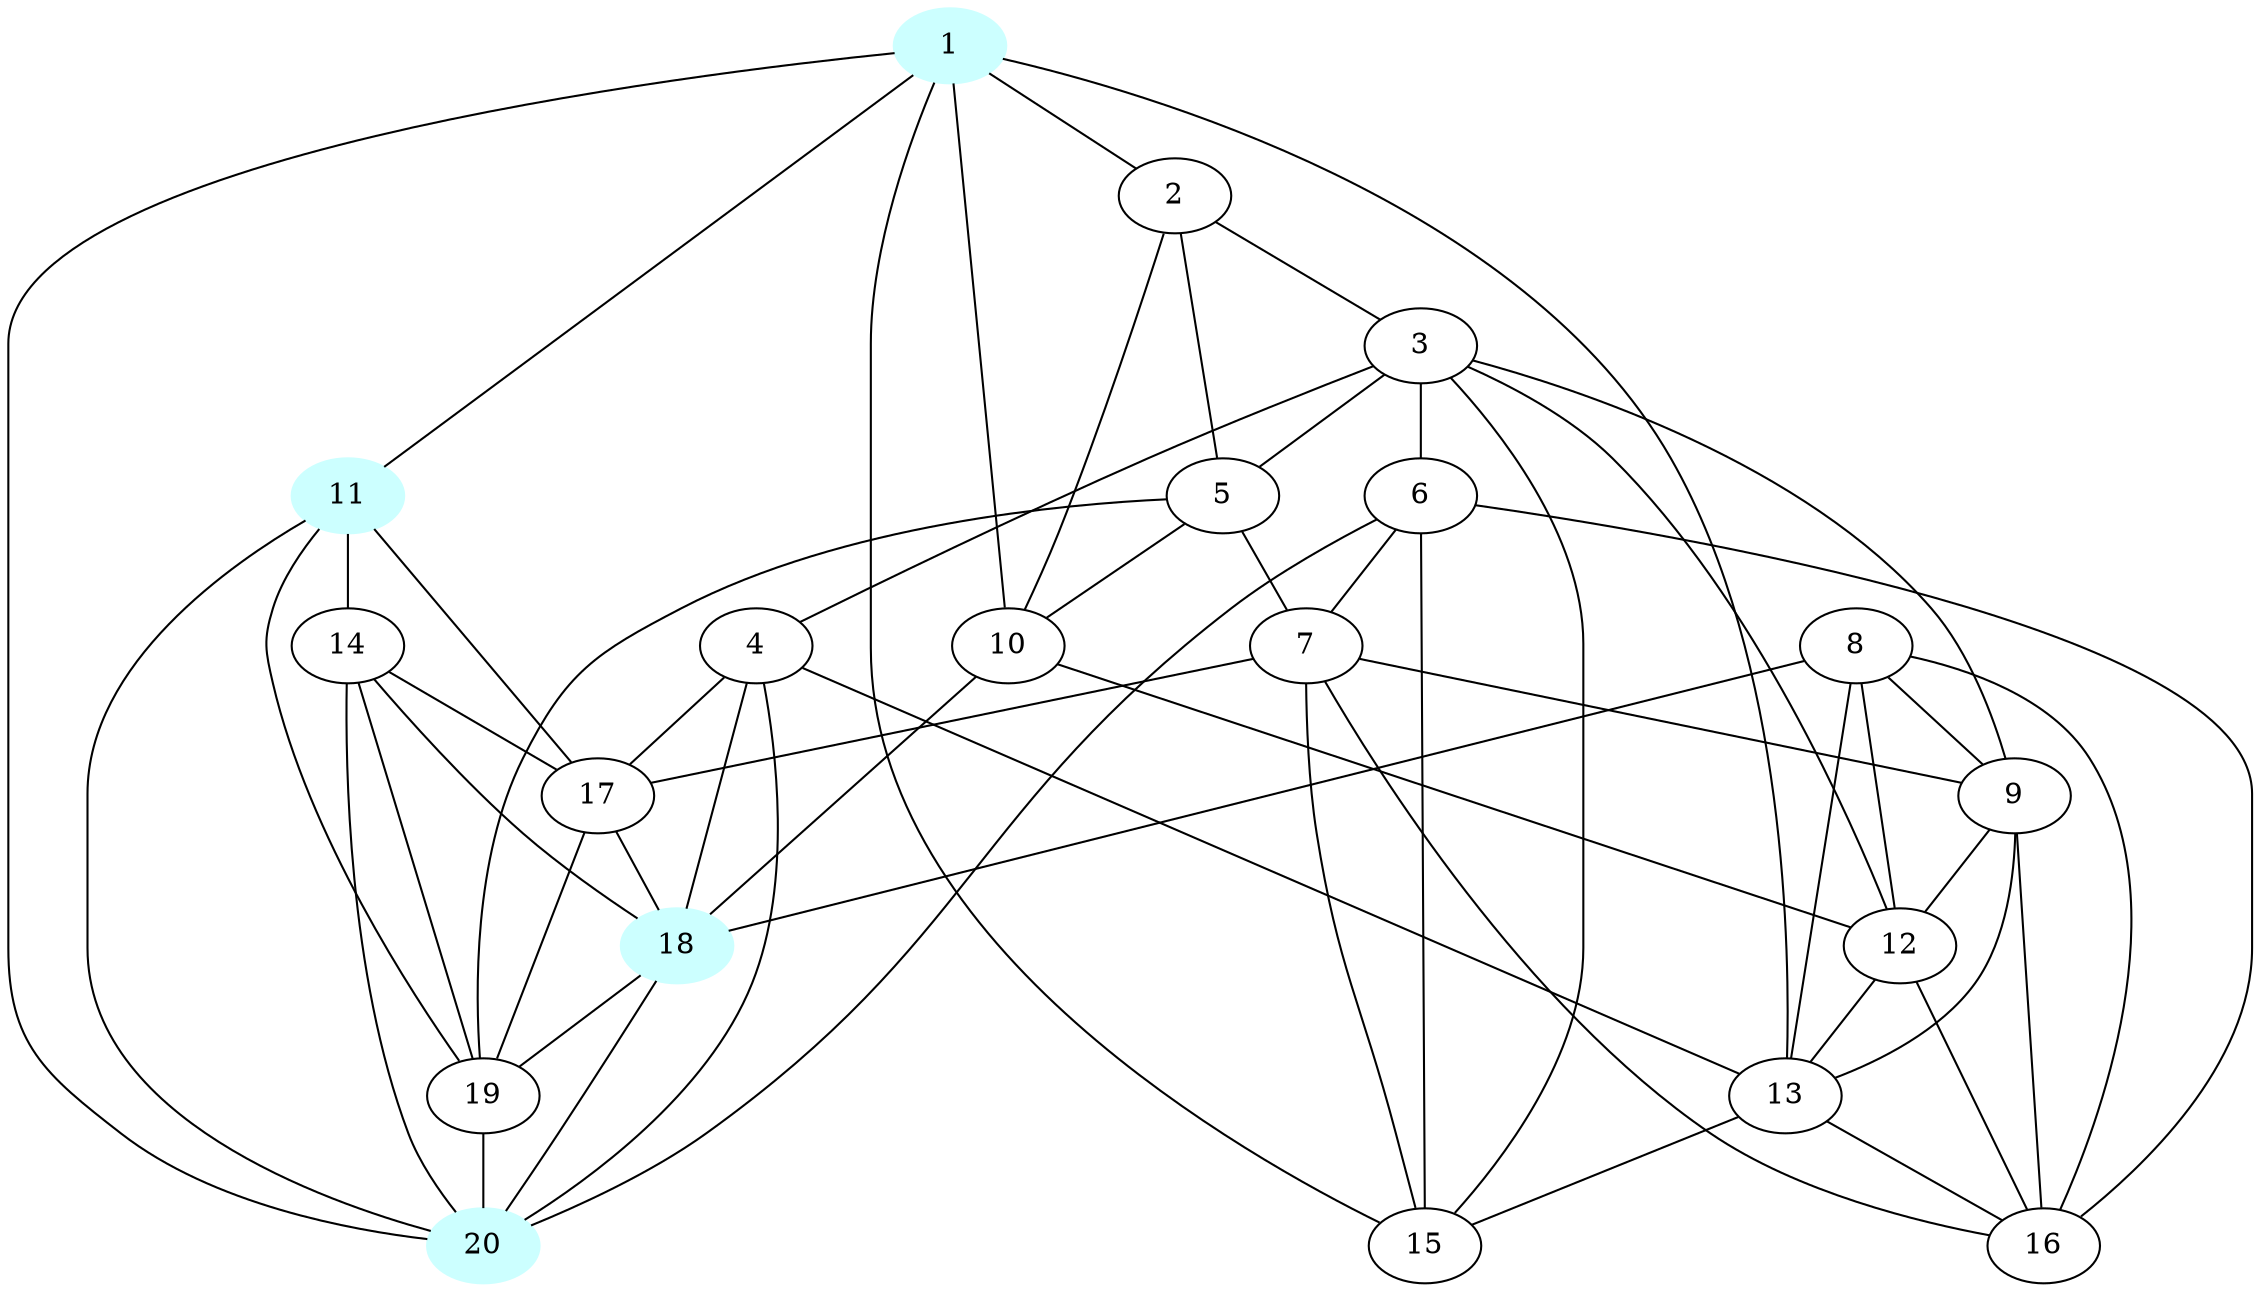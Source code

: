 graph G {
    1 [style=filled, color="#CCFFFF"];
    11 [style=filled, color="#CCFFFF"];
    18 [style=filled, color="#CCFFFF"];
    20 [style=filled, color="#CCFFFF"];
    1 -- 2 [len= 2]
    1 -- 10 [len= 2]
    1 -- 11 [len= 2]
    1 -- 13 [len= 2]
    1 -- 15 [len= 2]
    1 -- 20 [len= 2]
    2 -- 3 [len= 2]
    2 -- 5 [len= 2]
    2 -- 10 [len= 2]
    3 -- 4 [len= 2]
    3 -- 5 [len= 2]
    3 -- 6 [len= 2]
    3 -- 9 [len= 2]
    3 -- 12 [len= 2]
    3 -- 15 [len= 2]
    4 -- 13 [len= 2]
    4 -- 17 [len= 2]
    4 -- 18 [len= 2]
    4 -- 20 [len= 2]
    5 -- 7 [len= 2]
    5 -- 10 [len= 2]
    5 -- 19 [len= 2]
    6 -- 7 [len= 2]
    6 -- 15 [len= 2]
    6 -- 16 [len= 2]
    6 -- 20 [len= 2]
    7 -- 9 [len= 2]
    7 -- 15 [len= 2]
    7 -- 16 [len= 2]
    7 -- 17 [len= 2]
    8 -- 9 [len= 2]
    8 -- 12 [len= 2]
    8 -- 13 [len= 2]
    8 -- 16 [len= 2]
    8 -- 18 [len= 2]
    9 -- 12 [len= 2]
    9 -- 13 [len= 2]
    9 -- 16 [len= 2]
    10 -- 12 [len= 2]
    10 -- 18 [len= 2]
    11 -- 14 [len= 2]
    11 -- 17 [len= 2]
    11 -- 19 [len= 2]
    11 -- 20 [len= 2]
    12 -- 13 [len= 2]
    12 -- 16 [len= 2]
    13 -- 15 [len= 2]
    13 -- 16 [len= 2]
    14 -- 17 [len= 2]
    14 -- 18 [len= 2]
    14 -- 19 [len= 2]
    14 -- 20 [len= 2]
    17 -- 18 [len= 2]
    17 -- 19 [len= 2]
    18 -- 19 [len= 2]
    18 -- 20 [len= 2]
    19 -- 20 [len= 2]
}
